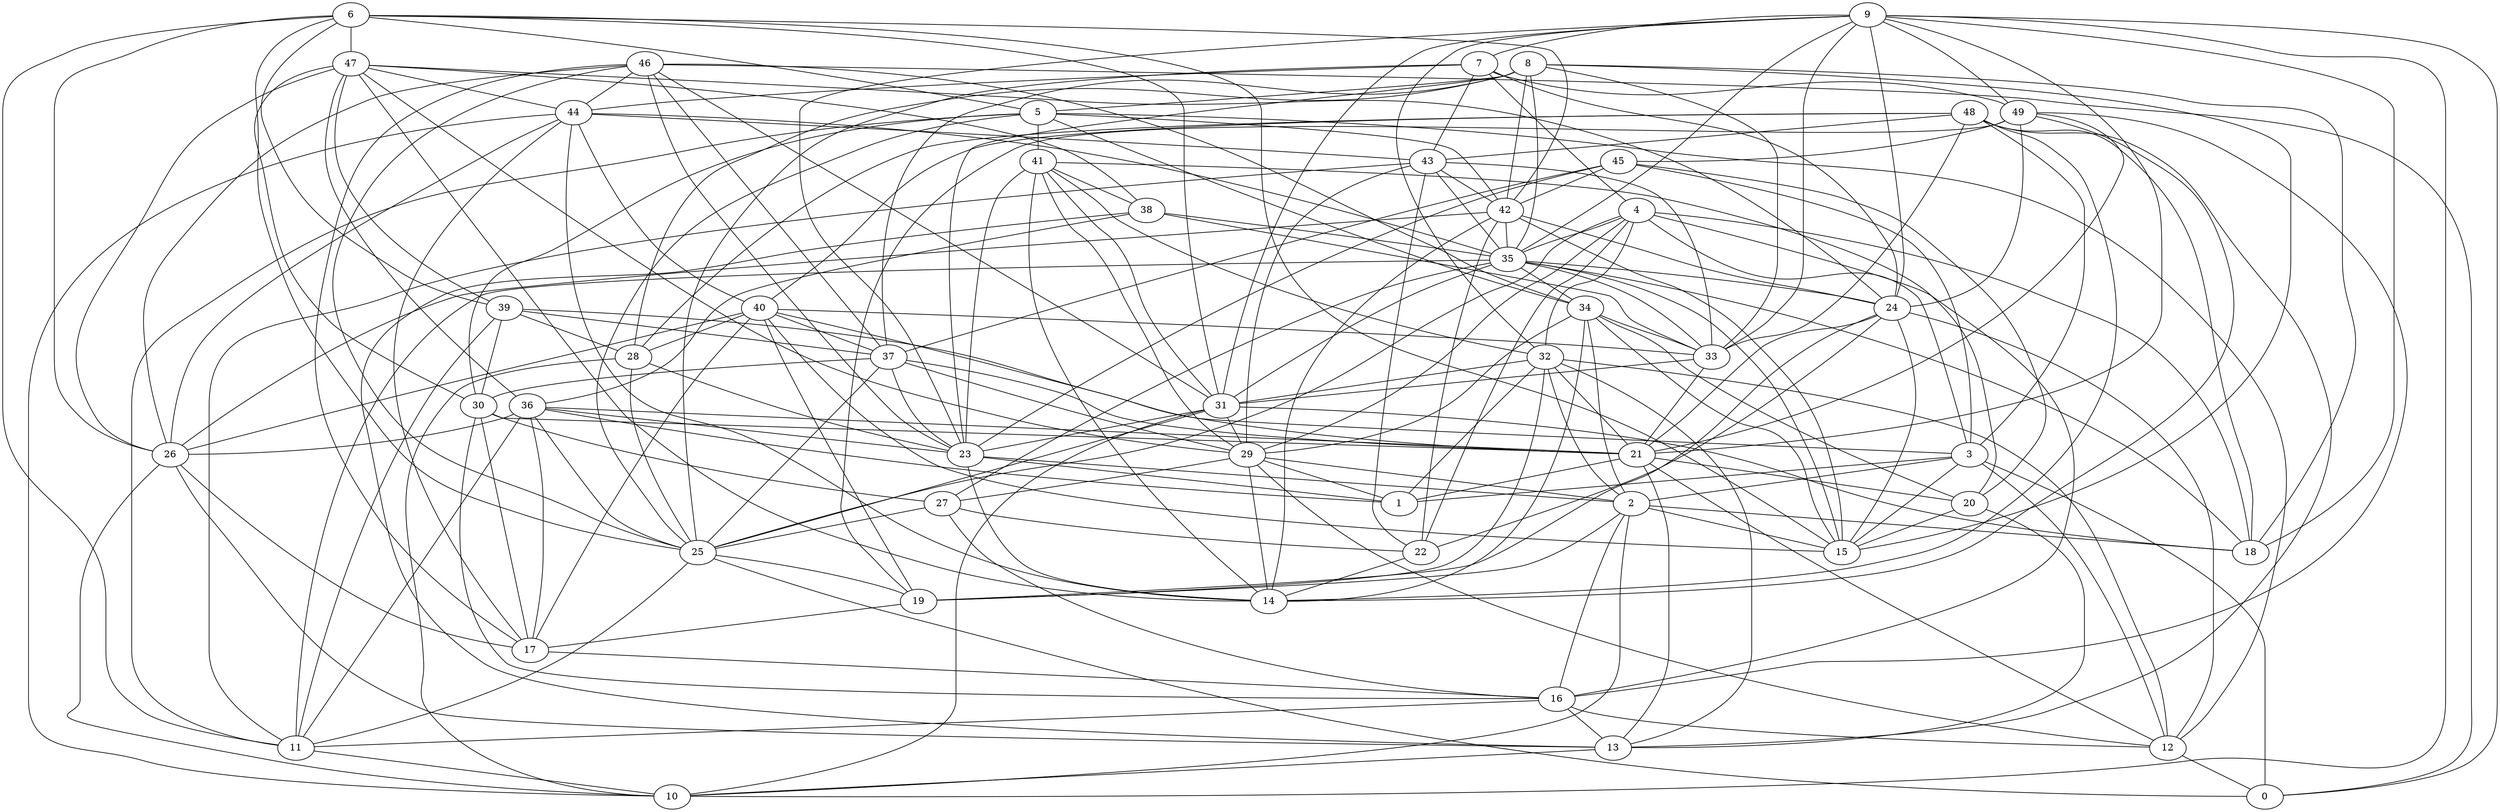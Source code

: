digraph GG_graph {

subgraph G_graph {
edge [color = black]
"24" -> "19" [dir = none]
"24" -> "12" [dir = none]
"48" -> "14" [dir = none]
"48" -> "18" [dir = none]
"48" -> "3" [dir = none]
"22" -> "14" [dir = none]
"5" -> "30" [dir = none]
"5" -> "41" [dir = none]
"5" -> "34" [dir = none]
"5" -> "12" [dir = none]
"5" -> "42" [dir = none]
"5" -> "25" [dir = none]
"49" -> "45" [dir = none]
"49" -> "14" [dir = none]
"42" -> "22" [dir = none]
"42" -> "15" [dir = none]
"42" -> "24" [dir = none]
"42" -> "14" [dir = none]
"42" -> "35" [dir = none]
"4" -> "3" [dir = none]
"4" -> "29" [dir = none]
"4" -> "16" [dir = none]
"4" -> "25" [dir = none]
"9" -> "49" [dir = none]
"9" -> "21" [dir = none]
"9" -> "23" [dir = none]
"9" -> "35" [dir = none]
"9" -> "32" [dir = none]
"9" -> "18" [dir = none]
"9" -> "7" [dir = none]
"7" -> "44" [dir = none]
"7" -> "4" [dir = none]
"31" -> "29" [dir = none]
"31" -> "18" [dir = none]
"31" -> "23" [dir = none]
"31" -> "25" [dir = none]
"33" -> "21" [dir = none]
"33" -> "31" [dir = none]
"8" -> "23" [dir = none]
"8" -> "28" [dir = none]
"8" -> "18" [dir = none]
"8" -> "5" [dir = none]
"8" -> "35" [dir = none]
"8" -> "33" [dir = none]
"38" -> "13" [dir = none]
"38" -> "36" [dir = none]
"38" -> "33" [dir = none]
"12" -> "0" [dir = none]
"44" -> "40" [dir = none]
"44" -> "14" [dir = none]
"44" -> "43" [dir = none]
"44" -> "10" [dir = none]
"44" -> "35" [dir = none]
"44" -> "17" [dir = none]
"47" -> "38" [dir = none]
"47" -> "14" [dir = none]
"47" -> "24" [dir = none]
"47" -> "29" [dir = none]
"47" -> "30" [dir = none]
"16" -> "13" [dir = none]
"16" -> "11" [dir = none]
"27" -> "25" [dir = none]
"27" -> "22" [dir = none]
"27" -> "16" [dir = none]
"35" -> "18" [dir = none]
"35" -> "15" [dir = none]
"35" -> "27" [dir = none]
"35" -> "31" [dir = none]
"35" -> "33" [dir = none]
"35" -> "11" [dir = none]
"35" -> "34" [dir = none]
"43" -> "42" [dir = none]
"43" -> "11" [dir = none]
"36" -> "1" [dir = none]
"36" -> "17" [dir = none]
"36" -> "23" [dir = none]
"36" -> "26" [dir = none]
"26" -> "17" [dir = none]
"26" -> "10" [dir = none]
"26" -> "13" [dir = none]
"32" -> "19" [dir = none]
"32" -> "1" [dir = none]
"32" -> "21" [dir = none]
"32" -> "12" [dir = none]
"2" -> "10" [dir = none]
"2" -> "16" [dir = none]
"2" -> "18" [dir = none]
"25" -> "0" [dir = none]
"25" -> "19" [dir = none]
"34" -> "14" [dir = none]
"11" -> "10" [dir = none]
"39" -> "30" [dir = none]
"39" -> "11" [dir = none]
"20" -> "13" [dir = none]
"20" -> "15" [dir = none]
"29" -> "2" [dir = none]
"29" -> "14" [dir = none]
"29" -> "12" [dir = none]
"29" -> "1" [dir = none]
"3" -> "0" [dir = none]
"3" -> "1" [dir = none]
"3" -> "2" [dir = none]
"3" -> "12" [dir = none]
"6" -> "11" [dir = none]
"6" -> "31" [dir = none]
"6" -> "25" [dir = none]
"6" -> "39" [dir = none]
"6" -> "42" [dir = none]
"6" -> "26" [dir = none]
"6" -> "5" [dir = none]
"6" -> "15" [dir = none]
"30" -> "27" [dir = none]
"30" -> "17" [dir = none]
"30" -> "21" [dir = none]
"30" -> "16" [dir = none]
"45" -> "37" [dir = none]
"45" -> "3" [dir = none]
"45" -> "20" [dir = none]
"45" -> "23" [dir = none]
"45" -> "42" [dir = none]
"41" -> "32" [dir = none]
"41" -> "14" [dir = none]
"41" -> "20" [dir = none]
"41" -> "23" [dir = none]
"41" -> "38" [dir = none]
"28" -> "23" [dir = none]
"46" -> "34" [dir = none]
"46" -> "31" [dir = none]
"46" -> "17" [dir = none]
"46" -> "23" [dir = none]
"46" -> "44" [dir = none]
"46" -> "0" [dir = none]
"46" -> "37" [dir = none]
"21" -> "12" [dir = none]
"21" -> "20" [dir = none]
"23" -> "14" [dir = none]
"23" -> "2" [dir = none]
"37" -> "21" [dir = none]
"37" -> "25" [dir = none]
"40" -> "15" [dir = none]
"40" -> "37" [dir = none]
"40" -> "26" [dir = none]
"40" -> "19" [dir = none]
"40" -> "3" [dir = none]
"40" -> "28" [dir = none]
"40" -> "17" [dir = none]
"17" -> "16" [dir = none]
"40" -> "33" [dir = none]
"39" -> "28" [dir = none]
"9" -> "31" [dir = none]
"24" -> "21" [dir = none]
"3" -> "15" [dir = none]
"47" -> "26" [dir = none]
"4" -> "32" [dir = none]
"2" -> "15" [dir = none]
"37" -> "29" [dir = none]
"13" -> "10" [dir = none]
"32" -> "13" [dir = none]
"6" -> "47" [dir = none]
"43" -> "29" [dir = none]
"4" -> "35" [dir = none]
"4" -> "22" [dir = none]
"21" -> "13" [dir = none]
"16" -> "12" [dir = none]
"46" -> "25" [dir = none]
"29" -> "27" [dir = none]
"4" -> "18" [dir = none]
"35" -> "24" [dir = none]
"38" -> "35" [dir = none]
"43" -> "22" [dir = none]
"8" -> "37" [dir = none]
"8" -> "15" [dir = none]
"37" -> "30" [dir = none]
"31" -> "10" [dir = none]
"39" -> "21" [dir = none]
"49" -> "21" [dir = none]
"34" -> "33" [dir = none]
"34" -> "29" [dir = none]
"32" -> "2" [dir = none]
"47" -> "44" [dir = none]
"43" -> "35" [dir = none]
"48" -> "43" [dir = none]
"9" -> "24" [dir = none]
"5" -> "11" [dir = none]
"49" -> "19" [dir = none]
"7" -> "24" [dir = none]
"19" -> "17" [dir = none]
"47" -> "36" [dir = none]
"8" -> "42" [dir = none]
"36" -> "25" [dir = none]
"24" -> "22" [dir = none]
"28" -> "10" [dir = none]
"7" -> "49" [dir = none]
"24" -> "15" [dir = none]
"48" -> "33" [dir = none]
"9" -> "10" [dir = none]
"47" -> "39" [dir = none]
"41" -> "29" [dir = none]
"9" -> "0" [dir = none]
"46" -> "26" [dir = none]
"28" -> "25" [dir = none]
"49" -> "16" [dir = none]
"36" -> "11" [dir = none]
"44" -> "26" [dir = none]
"7" -> "25" [dir = none]
"49" -> "24" [dir = none]
"48" -> "40" [dir = none]
"2" -> "19" [dir = none]
"34" -> "2" [dir = none]
"42" -> "26" [dir = none]
"43" -> "33" [dir = none]
"32" -> "31" [dir = none]
"48" -> "13" [dir = none]
"34" -> "20" [dir = none]
"48" -> "28" [dir = none]
"34" -> "15" [dir = none]
"23" -> "1" [dir = none]
"36" -> "21" [dir = none]
"37" -> "23" [dir = none]
"39" -> "37" [dir = none]
"25" -> "11" [dir = none]
"41" -> "31" [dir = none]
"9" -> "33" [dir = none]
"21" -> "1" [dir = none]
"7" -> "43" [dir = none]
}

}
